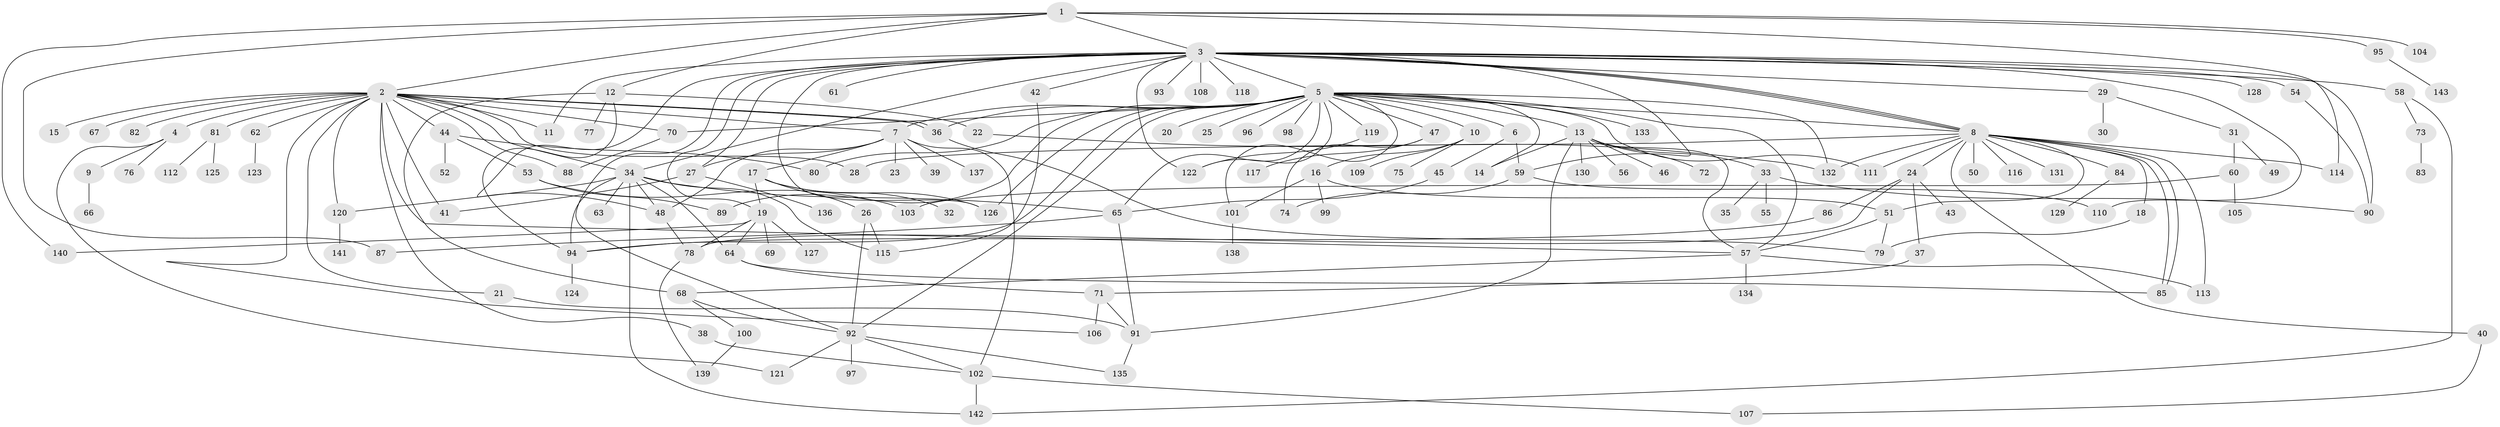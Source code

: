// Generated by graph-tools (version 1.1) at 2025/35/03/09/25 02:35:28]
// undirected, 143 vertices, 215 edges
graph export_dot {
graph [start="1"]
  node [color=gray90,style=filled];
  1;
  2;
  3;
  4;
  5;
  6;
  7;
  8;
  9;
  10;
  11;
  12;
  13;
  14;
  15;
  16;
  17;
  18;
  19;
  20;
  21;
  22;
  23;
  24;
  25;
  26;
  27;
  28;
  29;
  30;
  31;
  32;
  33;
  34;
  35;
  36;
  37;
  38;
  39;
  40;
  41;
  42;
  43;
  44;
  45;
  46;
  47;
  48;
  49;
  50;
  51;
  52;
  53;
  54;
  55;
  56;
  57;
  58;
  59;
  60;
  61;
  62;
  63;
  64;
  65;
  66;
  67;
  68;
  69;
  70;
  71;
  72;
  73;
  74;
  75;
  76;
  77;
  78;
  79;
  80;
  81;
  82;
  83;
  84;
  85;
  86;
  87;
  88;
  89;
  90;
  91;
  92;
  93;
  94;
  95;
  96;
  97;
  98;
  99;
  100;
  101;
  102;
  103;
  104;
  105;
  106;
  107;
  108;
  109;
  110;
  111;
  112;
  113;
  114;
  115;
  116;
  117;
  118;
  119;
  120;
  121;
  122;
  123;
  124;
  125;
  126;
  127;
  128;
  129;
  130;
  131;
  132;
  133;
  134;
  135;
  136;
  137;
  138;
  139;
  140;
  141;
  142;
  143;
  1 -- 2;
  1 -- 3;
  1 -- 12;
  1 -- 87;
  1 -- 95;
  1 -- 104;
  1 -- 114;
  1 -- 140;
  2 -- 4;
  2 -- 7;
  2 -- 11;
  2 -- 15;
  2 -- 21;
  2 -- 28;
  2 -- 34;
  2 -- 36;
  2 -- 36;
  2 -- 38;
  2 -- 41;
  2 -- 44;
  2 -- 57;
  2 -- 62;
  2 -- 67;
  2 -- 70;
  2 -- 81;
  2 -- 82;
  2 -- 88;
  2 -- 106;
  2 -- 120;
  3 -- 5;
  3 -- 8;
  3 -- 8;
  3 -- 8;
  3 -- 11;
  3 -- 19;
  3 -- 27;
  3 -- 29;
  3 -- 34;
  3 -- 42;
  3 -- 48;
  3 -- 54;
  3 -- 58;
  3 -- 59;
  3 -- 61;
  3 -- 90;
  3 -- 92;
  3 -- 93;
  3 -- 108;
  3 -- 110;
  3 -- 118;
  3 -- 122;
  3 -- 126;
  3 -- 128;
  4 -- 9;
  4 -- 76;
  4 -- 121;
  5 -- 6;
  5 -- 7;
  5 -- 8;
  5 -- 10;
  5 -- 13;
  5 -- 14;
  5 -- 20;
  5 -- 25;
  5 -- 36;
  5 -- 47;
  5 -- 57;
  5 -- 65;
  5 -- 70;
  5 -- 80;
  5 -- 89;
  5 -- 92;
  5 -- 94;
  5 -- 96;
  5 -- 98;
  5 -- 101;
  5 -- 111;
  5 -- 119;
  5 -- 122;
  5 -- 126;
  5 -- 132;
  5 -- 133;
  6 -- 45;
  6 -- 59;
  7 -- 17;
  7 -- 23;
  7 -- 27;
  7 -- 39;
  7 -- 48;
  7 -- 102;
  7 -- 137;
  8 -- 18;
  8 -- 24;
  8 -- 28;
  8 -- 40;
  8 -- 50;
  8 -- 51;
  8 -- 84;
  8 -- 85;
  8 -- 85;
  8 -- 111;
  8 -- 113;
  8 -- 114;
  8 -- 116;
  8 -- 131;
  8 -- 132;
  9 -- 66;
  10 -- 16;
  10 -- 75;
  10 -- 109;
  12 -- 22;
  12 -- 68;
  12 -- 77;
  12 -- 94;
  13 -- 14;
  13 -- 33;
  13 -- 46;
  13 -- 56;
  13 -- 57;
  13 -- 72;
  13 -- 91;
  13 -- 130;
  16 -- 51;
  16 -- 99;
  16 -- 101;
  17 -- 19;
  17 -- 26;
  17 -- 32;
  17 -- 126;
  18 -- 79;
  19 -- 64;
  19 -- 69;
  19 -- 78;
  19 -- 127;
  19 -- 140;
  21 -- 91;
  22 -- 132;
  24 -- 37;
  24 -- 43;
  24 -- 78;
  24 -- 86;
  26 -- 92;
  26 -- 115;
  27 -- 41;
  27 -- 136;
  29 -- 30;
  29 -- 31;
  31 -- 49;
  31 -- 60;
  33 -- 35;
  33 -- 55;
  33 -- 90;
  34 -- 48;
  34 -- 63;
  34 -- 64;
  34 -- 65;
  34 -- 94;
  34 -- 115;
  34 -- 120;
  34 -- 142;
  36 -- 79;
  37 -- 71;
  38 -- 102;
  40 -- 107;
  42 -- 115;
  44 -- 52;
  44 -- 53;
  44 -- 80;
  45 -- 65;
  47 -- 74;
  47 -- 117;
  48 -- 78;
  51 -- 57;
  51 -- 79;
  53 -- 89;
  53 -- 103;
  54 -- 90;
  57 -- 68;
  57 -- 113;
  57 -- 134;
  58 -- 73;
  58 -- 142;
  59 -- 74;
  59 -- 110;
  60 -- 103;
  60 -- 105;
  62 -- 123;
  64 -- 71;
  64 -- 85;
  65 -- 87;
  65 -- 91;
  68 -- 92;
  68 -- 100;
  70 -- 88;
  71 -- 91;
  71 -- 106;
  73 -- 83;
  78 -- 139;
  81 -- 112;
  81 -- 125;
  84 -- 129;
  86 -- 94;
  91 -- 135;
  92 -- 97;
  92 -- 102;
  92 -- 121;
  92 -- 135;
  94 -- 124;
  95 -- 143;
  100 -- 139;
  101 -- 138;
  102 -- 107;
  102 -- 142;
  119 -- 122;
  120 -- 141;
}
